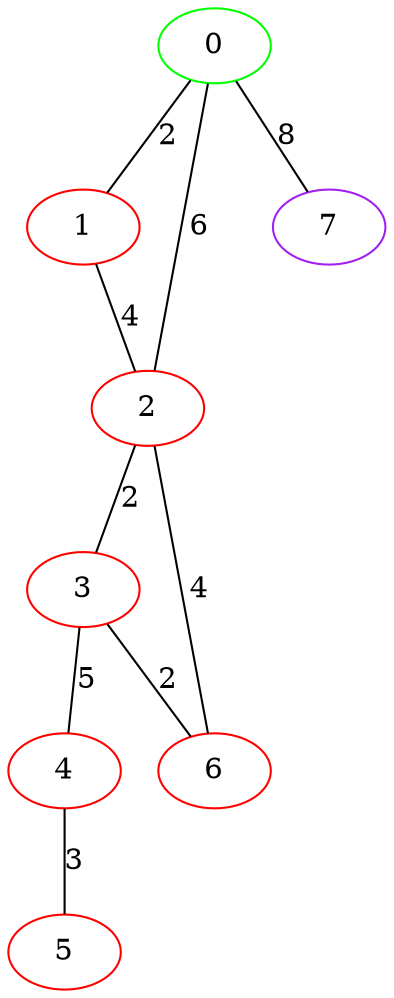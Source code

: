 graph "" {
0 [color=green, weight=2];
1 [color=red, weight=1];
2 [color=red, weight=1];
3 [color=red, weight=1];
4 [color=red, weight=1];
5 [color=red, weight=1];
6 [color=red, weight=1];
7 [color=purple, weight=4];
0 -- 1  [key=0, label=2];
0 -- 2  [key=0, label=6];
0 -- 7  [key=0, label=8];
1 -- 2  [key=0, label=4];
2 -- 3  [key=0, label=2];
2 -- 6  [key=0, label=4];
3 -- 4  [key=0, label=5];
3 -- 6  [key=0, label=2];
4 -- 5  [key=0, label=3];
}

